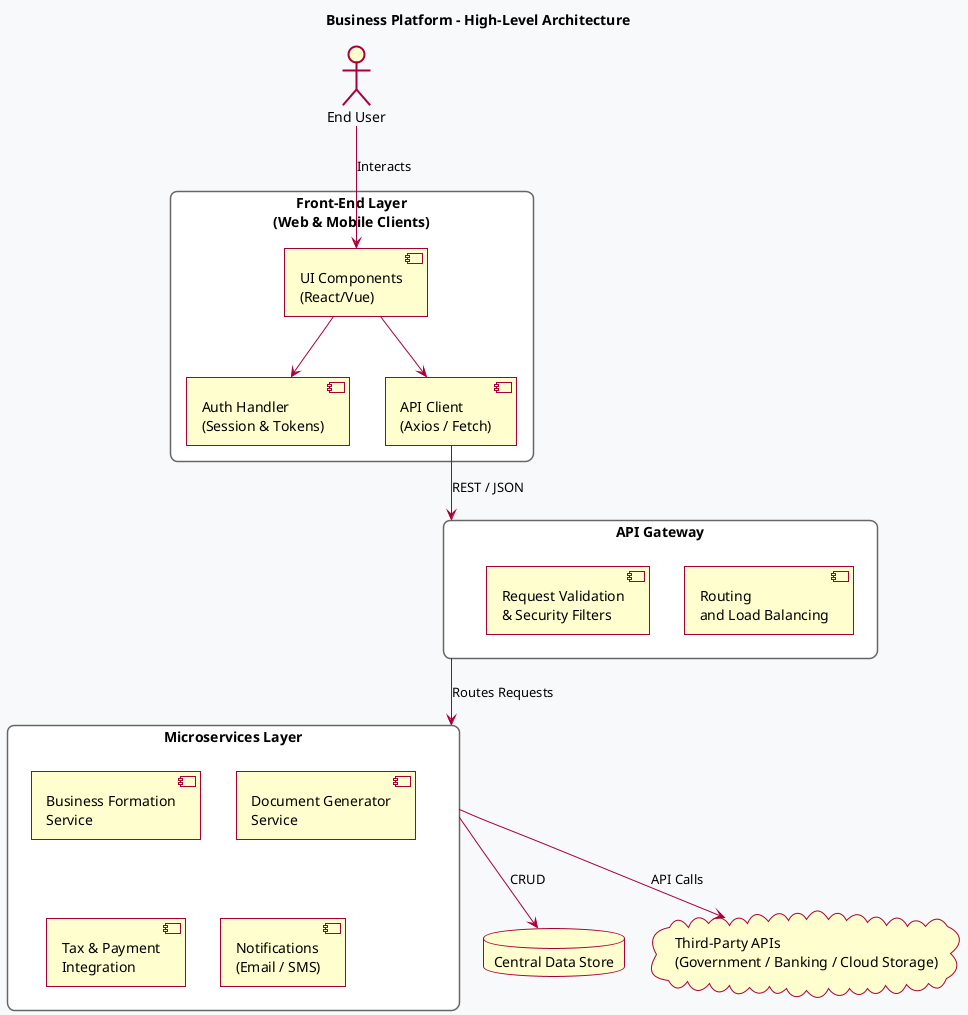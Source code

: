 @startuml D1
skin rose
skinparam backgroundColor #f8f9fa
skinparam shadowing false
skinparam rectangle {
  BackgroundColor White
  BorderColor #666
  RoundCorner 15
}

title Business Platform – High-Level Architecture

actor "End User" as User

rectangle "Front-End Layer\n(Web & Mobile Clients)" as FE {
  component "UI Components\n(React/Vue)" as UI
  component "Auth Handler\n(Session & Tokens)" as Auth
  component "API Client\n(Axios / Fetch)" as ApiClient
}

rectangle "API Gateway" as Gateway {
  component "Routing\nand Load Balancing" as Routing
  component "Request Validation\n& Security Filters" as Security
}

rectangle "Microservices Layer" as Services {
  component "Business Formation\nService" as Formation
  component "Document Generator\nService" as Docs
  component "Tax & Payment\nIntegration" as Tax
  component "Notifications\n(Email / SMS)" as Notify
}

database "Central Data Store" as DB
cloud "Third-Party APIs\n(Government / Banking / Cloud Storage)" as External

User --> UI : Interacts
UI --> Auth
UI --> ApiClient
ApiClient --> Gateway : REST / JSON
Gateway --> Services : Routes Requests
Services --> DB : CRUD
Services --> External : API Calls

@enduml
